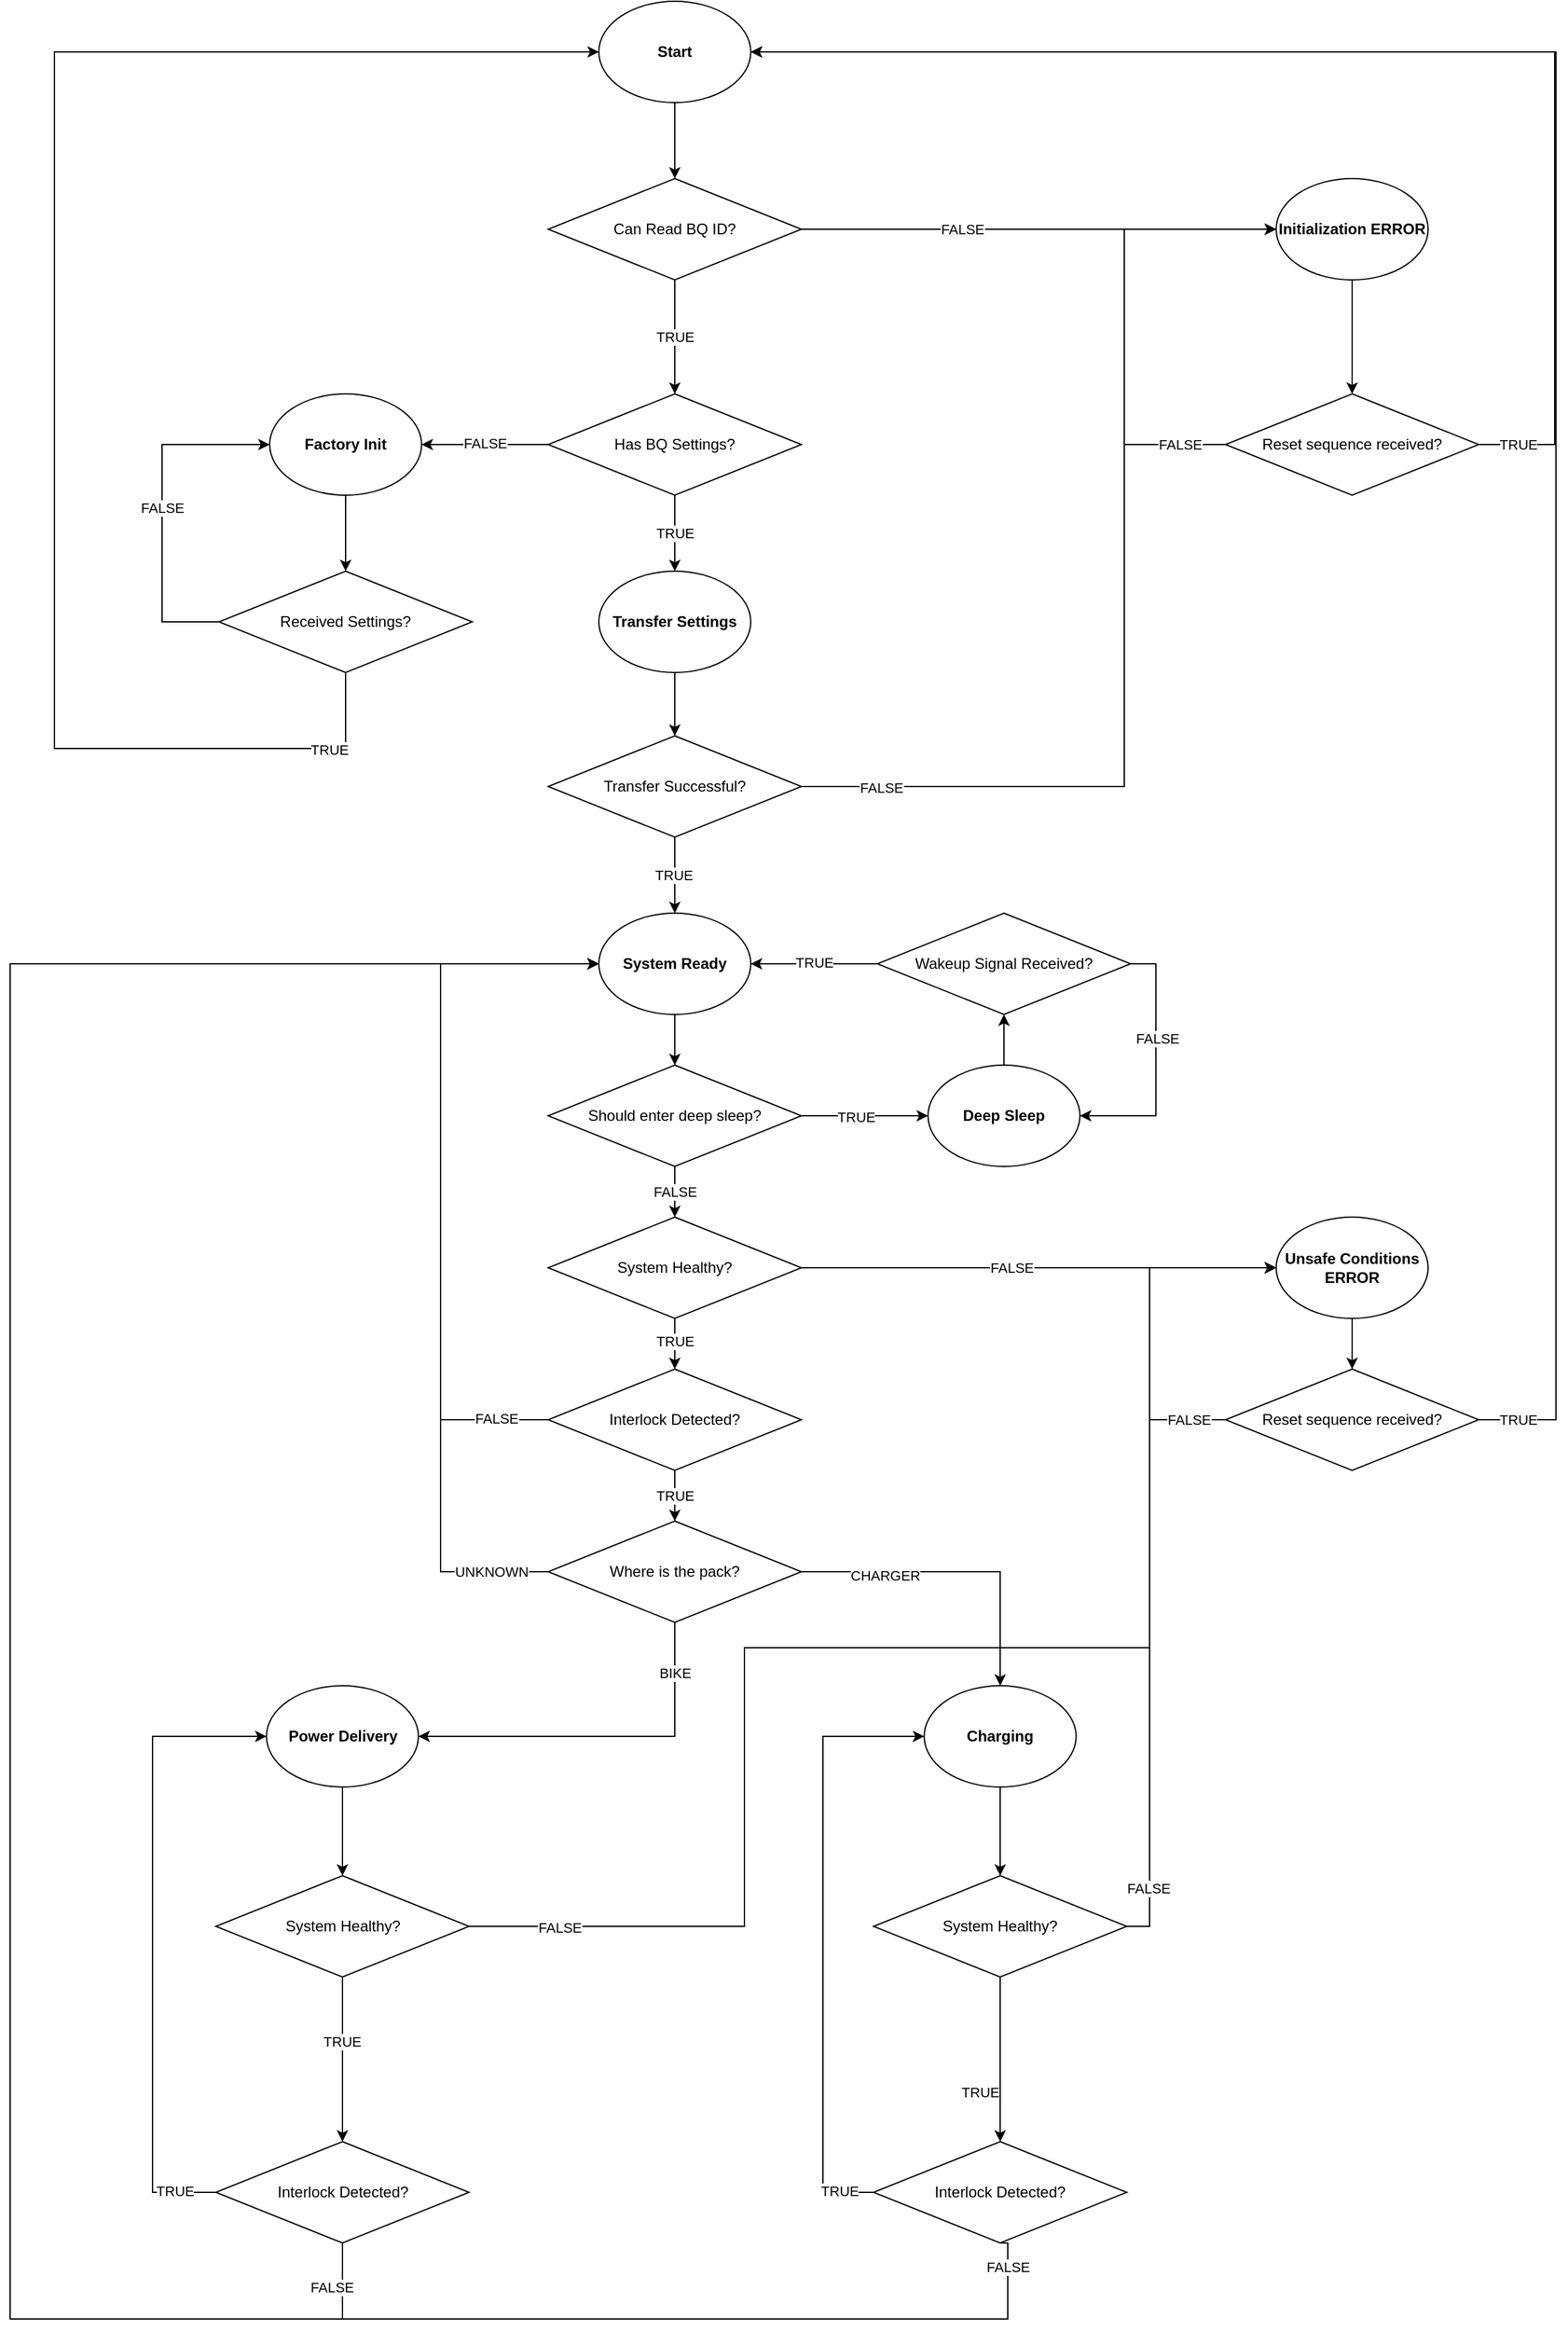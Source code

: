 <mxfile version="20.5.3" type="embed"><diagram id="QGH4WI4-VxnZYRvOwH_x" name="Page-1"><mxGraphModel dx="1475" dy="505" grid="1" gridSize="10" guides="1" tooltips="1" connect="1" arrows="1" fold="1" page="1" pageScale="1" pageWidth="850" pageHeight="1100" math="0" shadow="0"><root><mxCell id="0"/><mxCell id="1" parent="0"/><mxCell id="XXeN8-TDfPjeMoHy85Z7-3" style="edgeStyle=orthogonalEdgeStyle;rounded=0;orthogonalLoop=1;jettySize=auto;html=1;entryX=0.5;entryY=0;entryDx=0;entryDy=0;" parent="1" source="XXeN8-TDfPjeMoHy85Z7-1" target="XXeN8-TDfPjeMoHy85Z7-2" edge="1"><mxGeometry relative="1" as="geometry"/></mxCell><mxCell id="XXeN8-TDfPjeMoHy85Z7-1" value="&lt;b&gt;Start&lt;/b&gt;" style="ellipse;whiteSpace=wrap;html=1;" parent="1" vertex="1"><mxGeometry x="-96" y="50" width="120" height="80" as="geometry"/></mxCell><mxCell id="XXeN8-TDfPjeMoHy85Z7-6" style="edgeStyle=orthogonalEdgeStyle;rounded=0;orthogonalLoop=1;jettySize=auto;html=1;exitX=1;exitY=0.5;exitDx=0;exitDy=0;" parent="1" source="XXeN8-TDfPjeMoHy85Z7-2" target="XXeN8-TDfPjeMoHy85Z7-5" edge="1"><mxGeometry relative="1" as="geometry"/></mxCell><mxCell id="XXeN8-TDfPjeMoHy85Z7-7" value="FALSE" style="edgeLabel;html=1;align=center;verticalAlign=middle;resizable=0;points=[];" parent="XXeN8-TDfPjeMoHy85Z7-6" vertex="1" connectable="0"><mxGeometry x="-0.395" y="2" relative="1" as="geometry"><mxPoint x="13" y="2" as="offset"/></mxGeometry></mxCell><mxCell id="XXeN8-TDfPjeMoHy85Z7-10" value="TRUE" style="edgeStyle=orthogonalEdgeStyle;rounded=0;orthogonalLoop=1;jettySize=auto;html=1;exitX=0.5;exitY=1;exitDx=0;exitDy=0;entryX=0.5;entryY=0;entryDx=0;entryDy=0;" parent="1" source="XXeN8-TDfPjeMoHy85Z7-2" target="XXeN8-TDfPjeMoHy85Z7-8" edge="1"><mxGeometry relative="1" as="geometry"/></mxCell><mxCell id="XXeN8-TDfPjeMoHy85Z7-2" value="Can Read BQ ID?" style="rhombus;whiteSpace=wrap;html=1;" parent="1" vertex="1"><mxGeometry x="-136" y="190" width="200" height="80" as="geometry"/></mxCell><mxCell id="9" style="edgeStyle=orthogonalEdgeStyle;rounded=0;orthogonalLoop=1;jettySize=auto;html=1;entryX=0.5;entryY=0;entryDx=0;entryDy=0;" edge="1" parent="1" source="XXeN8-TDfPjeMoHy85Z7-5" target="8"><mxGeometry relative="1" as="geometry"/></mxCell><mxCell id="XXeN8-TDfPjeMoHy85Z7-5" value="&lt;b&gt;Initialization ERROR&lt;/b&gt;" style="ellipse;whiteSpace=wrap;html=1;" parent="1" vertex="1"><mxGeometry x="439" y="190" width="120" height="80" as="geometry"/></mxCell><mxCell id="XXeN8-TDfPjeMoHy85Z7-13" value="TRUE" style="edgeStyle=orthogonalEdgeStyle;rounded=0;orthogonalLoop=1;jettySize=auto;html=1;entryX=0.5;entryY=0;entryDx=0;entryDy=0;" parent="1" source="XXeN8-TDfPjeMoHy85Z7-8" target="XXeN8-TDfPjeMoHy85Z7-12" edge="1"><mxGeometry relative="1" as="geometry"/></mxCell><mxCell id="XXeN8-TDfPjeMoHy85Z7-21" style="edgeStyle=orthogonalEdgeStyle;rounded=0;orthogonalLoop=1;jettySize=auto;html=1;entryX=1;entryY=0.5;entryDx=0;entryDy=0;" parent="1" source="XXeN8-TDfPjeMoHy85Z7-8" target="XXeN8-TDfPjeMoHy85Z7-20" edge="1"><mxGeometry relative="1" as="geometry"/></mxCell><mxCell id="XXeN8-TDfPjeMoHy85Z7-22" value="FALSE" style="edgeLabel;html=1;align=center;verticalAlign=middle;resizable=0;points=[];" parent="XXeN8-TDfPjeMoHy85Z7-21" vertex="1" connectable="0"><mxGeometry x="-0.004" y="-1" relative="1" as="geometry"><mxPoint as="offset"/></mxGeometry></mxCell><mxCell id="XXeN8-TDfPjeMoHy85Z7-8" value="Has BQ Settings?" style="rhombus;whiteSpace=wrap;html=1;" parent="1" vertex="1"><mxGeometry x="-136" y="360" width="200" height="80" as="geometry"/></mxCell><mxCell id="XXeN8-TDfPjeMoHy85Z7-19" style="edgeStyle=orthogonalEdgeStyle;rounded=0;orthogonalLoop=1;jettySize=auto;html=1;entryX=0.5;entryY=0;entryDx=0;entryDy=0;" parent="1" source="XXeN8-TDfPjeMoHy85Z7-12" target="XXeN8-TDfPjeMoHy85Z7-15" edge="1"><mxGeometry relative="1" as="geometry"/></mxCell><mxCell id="XXeN8-TDfPjeMoHy85Z7-12" value="&lt;b&gt;Transfer Settings&lt;/b&gt;" style="ellipse;whiteSpace=wrap;html=1;" parent="1" vertex="1"><mxGeometry x="-96" y="500" width="120" height="80" as="geometry"/></mxCell><mxCell id="XXeN8-TDfPjeMoHy85Z7-16" style="edgeStyle=orthogonalEdgeStyle;rounded=0;orthogonalLoop=1;jettySize=auto;html=1;entryX=0;entryY=0.5;entryDx=0;entryDy=0;" parent="1" source="XXeN8-TDfPjeMoHy85Z7-15" target="XXeN8-TDfPjeMoHy85Z7-5" edge="1"><mxGeometry relative="1" as="geometry"><Array as="points"><mxPoint x="319" y="670"/><mxPoint x="319" y="230"/></Array></mxGeometry></mxCell><mxCell id="XXeN8-TDfPjeMoHy85Z7-18" value="FALSE" style="edgeLabel;html=1;align=center;verticalAlign=middle;resizable=0;points=[];" parent="XXeN8-TDfPjeMoHy85Z7-16" vertex="1" connectable="0"><mxGeometry x="-0.846" y="-1" relative="1" as="geometry"><mxPoint as="offset"/></mxGeometry></mxCell><mxCell id="XXeN8-TDfPjeMoHy85Z7-33" style="edgeStyle=orthogonalEdgeStyle;rounded=0;orthogonalLoop=1;jettySize=auto;html=1;entryX=0.5;entryY=0;entryDx=0;entryDy=0;" parent="1" source="XXeN8-TDfPjeMoHy85Z7-15" target="XXeN8-TDfPjeMoHy85Z7-32" edge="1"><mxGeometry relative="1" as="geometry"/></mxCell><mxCell id="XXeN8-TDfPjeMoHy85Z7-34" value="TRUE" style="edgeLabel;html=1;align=center;verticalAlign=middle;resizable=0;points=[];" parent="XXeN8-TDfPjeMoHy85Z7-33" vertex="1" connectable="0"><mxGeometry x="-0.02" y="-1" relative="1" as="geometry"><mxPoint as="offset"/></mxGeometry></mxCell><mxCell id="XXeN8-TDfPjeMoHy85Z7-15" value="Transfer Successful?" style="rhombus;whiteSpace=wrap;html=1;" parent="1" vertex="1"><mxGeometry x="-136" y="630" width="200" height="80" as="geometry"/></mxCell><mxCell id="XXeN8-TDfPjeMoHy85Z7-24" style="edgeStyle=orthogonalEdgeStyle;rounded=0;orthogonalLoop=1;jettySize=auto;html=1;exitX=0.5;exitY=1;exitDx=0;exitDy=0;entryX=0.5;entryY=0;entryDx=0;entryDy=0;" parent="1" source="XXeN8-TDfPjeMoHy85Z7-20" target="XXeN8-TDfPjeMoHy85Z7-23" edge="1"><mxGeometry relative="1" as="geometry"/></mxCell><mxCell id="XXeN8-TDfPjeMoHy85Z7-20" value="&lt;b&gt;Factory Init&lt;/b&gt;" style="ellipse;whiteSpace=wrap;html=1;" parent="1" vertex="1"><mxGeometry x="-356" y="360" width="120" height="80" as="geometry"/></mxCell><mxCell id="XXeN8-TDfPjeMoHy85Z7-29" style="edgeStyle=orthogonalEdgeStyle;rounded=0;orthogonalLoop=1;jettySize=auto;html=1;entryX=0;entryY=0.5;entryDx=0;entryDy=0;exitX=0.5;exitY=1;exitDx=0;exitDy=0;" parent="1" source="XXeN8-TDfPjeMoHy85Z7-23" target="XXeN8-TDfPjeMoHy85Z7-1" edge="1"><mxGeometry relative="1" as="geometry"><Array as="points"><mxPoint x="-296" y="640"/><mxPoint x="-526" y="640"/><mxPoint x="-526" y="90"/></Array></mxGeometry></mxCell><mxCell id="XXeN8-TDfPjeMoHy85Z7-30" value="TRUE" style="edgeLabel;html=1;align=center;verticalAlign=middle;resizable=0;points=[];" parent="XXeN8-TDfPjeMoHy85Z7-29" vertex="1" connectable="0"><mxGeometry x="-0.885" y="1" relative="1" as="geometry"><mxPoint as="offset"/></mxGeometry></mxCell><mxCell id="XXeN8-TDfPjeMoHy85Z7-31" value="FALSE" style="edgeStyle=orthogonalEdgeStyle;rounded=0;orthogonalLoop=1;jettySize=auto;html=1;entryX=0;entryY=0.5;entryDx=0;entryDy=0;exitX=0;exitY=0.5;exitDx=0;exitDy=0;" parent="1" source="XXeN8-TDfPjeMoHy85Z7-23" target="XXeN8-TDfPjeMoHy85Z7-20" edge="1"><mxGeometry relative="1" as="geometry"><Array as="points"><mxPoint x="-441" y="540"/><mxPoint x="-441" y="400"/></Array><mxPoint x="-421" y="420" as="targetPoint"/></mxGeometry></mxCell><mxCell id="XXeN8-TDfPjeMoHy85Z7-23" value="Received Settings?" style="rhombus;whiteSpace=wrap;html=1;" parent="1" vertex="1"><mxGeometry x="-396" y="500" width="200" height="80" as="geometry"/></mxCell><mxCell id="XXeN8-TDfPjeMoHy85Z7-47" style="edgeStyle=orthogonalEdgeStyle;rounded=0;orthogonalLoop=1;jettySize=auto;html=1;entryX=0.5;entryY=0;entryDx=0;entryDy=0;" parent="1" source="XXeN8-TDfPjeMoHy85Z7-32" target="XXeN8-TDfPjeMoHy85Z7-46" edge="1"><mxGeometry relative="1" as="geometry"/></mxCell><mxCell id="XXeN8-TDfPjeMoHy85Z7-32" value="&lt;b&gt;System Ready&lt;/b&gt;" style="ellipse;whiteSpace=wrap;html=1;" parent="1" vertex="1"><mxGeometry x="-96" y="770" width="120" height="80" as="geometry"/></mxCell><mxCell id="XXeN8-TDfPjeMoHy85Z7-39" style="edgeStyle=orthogonalEdgeStyle;rounded=0;orthogonalLoop=1;jettySize=auto;html=1;entryX=0;entryY=0.5;entryDx=0;entryDy=0;" parent="1" source="XXeN8-TDfPjeMoHy85Z7-35" target="XXeN8-TDfPjeMoHy85Z7-38" edge="1"><mxGeometry relative="1" as="geometry"/></mxCell><mxCell id="XXeN8-TDfPjeMoHy85Z7-40" value="FALSE" style="edgeLabel;html=1;align=center;verticalAlign=middle;resizable=0;points=[];" parent="XXeN8-TDfPjeMoHy85Z7-39" vertex="1" connectable="0"><mxGeometry x="-0.117" relative="1" as="geometry"><mxPoint as="offset"/></mxGeometry></mxCell><mxCell id="XXeN8-TDfPjeMoHy85Z7-42" style="edgeStyle=orthogonalEdgeStyle;rounded=0;orthogonalLoop=1;jettySize=auto;html=1;entryX=0.5;entryY=0;entryDx=0;entryDy=0;" parent="1" source="XXeN8-TDfPjeMoHy85Z7-35" target="XXeN8-TDfPjeMoHy85Z7-41" edge="1"><mxGeometry relative="1" as="geometry"/></mxCell><mxCell id="XXeN8-TDfPjeMoHy85Z7-43" value="TRUE" style="edgeLabel;html=1;align=center;verticalAlign=middle;resizable=0;points=[];" parent="XXeN8-TDfPjeMoHy85Z7-42" vertex="1" connectable="0"><mxGeometry x="-0.095" relative="1" as="geometry"><mxPoint as="offset"/></mxGeometry></mxCell><mxCell id="XXeN8-TDfPjeMoHy85Z7-35" value="System Healthy?" style="rhombus;whiteSpace=wrap;html=1;" parent="1" vertex="1"><mxGeometry x="-136" y="1010" width="200" height="80" as="geometry"/></mxCell><mxCell id="15" style="edgeStyle=orthogonalEdgeStyle;rounded=0;orthogonalLoop=1;jettySize=auto;html=1;entryX=0.5;entryY=0;entryDx=0;entryDy=0;" edge="1" parent="1" source="XXeN8-TDfPjeMoHy85Z7-38" target="14"><mxGeometry relative="1" as="geometry"/></mxCell><mxCell id="XXeN8-TDfPjeMoHy85Z7-38" value="&lt;b&gt;Unsafe Conditions ERROR&lt;/b&gt;" style="ellipse;whiteSpace=wrap;html=1;" parent="1" vertex="1"><mxGeometry x="439" y="1010" width="120" height="80" as="geometry"/></mxCell><mxCell id="XXeN8-TDfPjeMoHy85Z7-44" style="edgeStyle=orthogonalEdgeStyle;rounded=0;orthogonalLoop=1;jettySize=auto;html=1;entryX=0;entryY=0.5;entryDx=0;entryDy=0;" parent="1" source="XXeN8-TDfPjeMoHy85Z7-41" target="XXeN8-TDfPjeMoHy85Z7-32" edge="1"><mxGeometry relative="1" as="geometry"><Array as="points"><mxPoint x="-221" y="1170"/><mxPoint x="-221" y="810"/></Array></mxGeometry></mxCell><mxCell id="XXeN8-TDfPjeMoHy85Z7-45" value="FALSE" style="edgeLabel;html=1;align=center;verticalAlign=middle;resizable=0;points=[];" parent="XXeN8-TDfPjeMoHy85Z7-44" vertex="1" connectable="0"><mxGeometry x="-0.851" y="-1" relative="1" as="geometry"><mxPoint x="1" as="offset"/></mxGeometry></mxCell><mxCell id="XXeN8-TDfPjeMoHy85Z7-60" style="edgeStyle=orthogonalEdgeStyle;rounded=0;orthogonalLoop=1;jettySize=auto;html=1;entryX=0.5;entryY=0;entryDx=0;entryDy=0;" parent="1" source="XXeN8-TDfPjeMoHy85Z7-41" target="XXeN8-TDfPjeMoHy85Z7-59" edge="1"><mxGeometry relative="1" as="geometry"/></mxCell><mxCell id="XXeN8-TDfPjeMoHy85Z7-61" value="TRUE" style="edgeLabel;html=1;align=center;verticalAlign=middle;resizable=0;points=[];" parent="XXeN8-TDfPjeMoHy85Z7-60" vertex="1" connectable="0"><mxGeometry x="-0.028" relative="1" as="geometry"><mxPoint as="offset"/></mxGeometry></mxCell><mxCell id="XXeN8-TDfPjeMoHy85Z7-41" value="Interlock Detected?" style="rhombus;whiteSpace=wrap;html=1;" parent="1" vertex="1"><mxGeometry x="-136" y="1130" width="200" height="80" as="geometry"/></mxCell><mxCell id="XXeN8-TDfPjeMoHy85Z7-48" style="edgeStyle=orthogonalEdgeStyle;rounded=0;orthogonalLoop=1;jettySize=auto;html=1;entryX=0.5;entryY=0;entryDx=0;entryDy=0;" parent="1" source="XXeN8-TDfPjeMoHy85Z7-46" target="XXeN8-TDfPjeMoHy85Z7-35" edge="1"><mxGeometry relative="1" as="geometry"/></mxCell><mxCell id="XXeN8-TDfPjeMoHy85Z7-49" value="FALSE" style="edgeLabel;html=1;align=center;verticalAlign=middle;resizable=0;points=[];" parent="XXeN8-TDfPjeMoHy85Z7-48" vertex="1" connectable="0"><mxGeometry x="0.288" y="1" relative="1" as="geometry"><mxPoint x="-1" y="-6" as="offset"/></mxGeometry></mxCell><mxCell id="XXeN8-TDfPjeMoHy85Z7-51" style="edgeStyle=orthogonalEdgeStyle;rounded=0;orthogonalLoop=1;jettySize=auto;html=1;entryX=0;entryY=0.5;entryDx=0;entryDy=0;" parent="1" source="XXeN8-TDfPjeMoHy85Z7-46" target="XXeN8-TDfPjeMoHy85Z7-50" edge="1"><mxGeometry relative="1" as="geometry"/></mxCell><mxCell id="XXeN8-TDfPjeMoHy85Z7-52" value="TRUE" style="edgeLabel;html=1;align=center;verticalAlign=middle;resizable=0;points=[];" parent="XXeN8-TDfPjeMoHy85Z7-51" vertex="1" connectable="0"><mxGeometry x="-0.152" y="-1" relative="1" as="geometry"><mxPoint as="offset"/></mxGeometry></mxCell><mxCell id="XXeN8-TDfPjeMoHy85Z7-46" value="Should enter deep sleep?" style="rhombus;whiteSpace=wrap;html=1;" parent="1" vertex="1"><mxGeometry x="-136" y="890" width="200" height="80" as="geometry"/></mxCell><mxCell id="XXeN8-TDfPjeMoHy85Z7-54" style="edgeStyle=orthogonalEdgeStyle;rounded=0;orthogonalLoop=1;jettySize=auto;html=1;entryX=0.5;entryY=1;entryDx=0;entryDy=0;" parent="1" source="XXeN8-TDfPjeMoHy85Z7-50" target="XXeN8-TDfPjeMoHy85Z7-53" edge="1"><mxGeometry relative="1" as="geometry"/></mxCell><mxCell id="XXeN8-TDfPjeMoHy85Z7-50" value="&lt;b&gt;Deep Sleep&lt;/b&gt;" style="ellipse;whiteSpace=wrap;html=1;" parent="1" vertex="1"><mxGeometry x="164" y="890" width="120" height="80" as="geometry"/></mxCell><mxCell id="XXeN8-TDfPjeMoHy85Z7-55" style="edgeStyle=orthogonalEdgeStyle;rounded=0;orthogonalLoop=1;jettySize=auto;html=1;entryX=1;entryY=0.5;entryDx=0;entryDy=0;" parent="1" source="XXeN8-TDfPjeMoHy85Z7-53" target="XXeN8-TDfPjeMoHy85Z7-32" edge="1"><mxGeometry relative="1" as="geometry"/></mxCell><mxCell id="XXeN8-TDfPjeMoHy85Z7-58" value="TRUE" style="edgeLabel;html=1;align=center;verticalAlign=middle;resizable=0;points=[];" parent="XXeN8-TDfPjeMoHy85Z7-55" vertex="1" connectable="0"><mxGeometry x="0.013" y="-1" relative="1" as="geometry"><mxPoint as="offset"/></mxGeometry></mxCell><mxCell id="XXeN8-TDfPjeMoHy85Z7-56" style="edgeStyle=orthogonalEdgeStyle;rounded=0;orthogonalLoop=1;jettySize=auto;html=1;entryX=1;entryY=0.5;entryDx=0;entryDy=0;" parent="1" source="XXeN8-TDfPjeMoHy85Z7-53" target="XXeN8-TDfPjeMoHy85Z7-50" edge="1"><mxGeometry relative="1" as="geometry"><Array as="points"><mxPoint x="344" y="810"/><mxPoint x="344" y="930"/></Array></mxGeometry></mxCell><mxCell id="XXeN8-TDfPjeMoHy85Z7-57" value="FALSE" style="edgeLabel;html=1;align=center;verticalAlign=middle;resizable=0;points=[];" parent="XXeN8-TDfPjeMoHy85Z7-56" vertex="1" connectable="0"><mxGeometry x="-0.211" y="1" relative="1" as="geometry"><mxPoint as="offset"/></mxGeometry></mxCell><mxCell id="XXeN8-TDfPjeMoHy85Z7-53" value="Wakeup Signal Received?" style="rhombus;whiteSpace=wrap;html=1;" parent="1" vertex="1"><mxGeometry x="124" y="770" width="200" height="80" as="geometry"/></mxCell><mxCell id="XXeN8-TDfPjeMoHy85Z7-63" style="edgeStyle=orthogonalEdgeStyle;rounded=0;orthogonalLoop=1;jettySize=auto;html=1;entryX=1;entryY=0.5;entryDx=0;entryDy=0;exitX=0.5;exitY=1;exitDx=0;exitDy=0;" parent="1" source="XXeN8-TDfPjeMoHy85Z7-59" target="XXeN8-TDfPjeMoHy85Z7-62" edge="1"><mxGeometry relative="1" as="geometry"><Array as="points"><mxPoint x="-36" y="1420"/></Array></mxGeometry></mxCell><mxCell id="XXeN8-TDfPjeMoHy85Z7-64" value="BIKE" style="edgeLabel;html=1;align=center;verticalAlign=middle;resizable=0;points=[];" parent="XXeN8-TDfPjeMoHy85Z7-63" vertex="1" connectable="0"><mxGeometry x="-0.075" relative="1" as="geometry"><mxPoint x="45" y="-50" as="offset"/></mxGeometry></mxCell><mxCell id="XXeN8-TDfPjeMoHy85Z7-83" style="edgeStyle=orthogonalEdgeStyle;rounded=0;orthogonalLoop=1;jettySize=auto;html=1;entryX=0.5;entryY=0;entryDx=0;entryDy=0;" parent="1" source="XXeN8-TDfPjeMoHy85Z7-59" target="XXeN8-TDfPjeMoHy85Z7-82" edge="1"><mxGeometry relative="1" as="geometry"><Array as="points"><mxPoint x="221" y="1290"/></Array></mxGeometry></mxCell><mxCell id="2" value="CHARGER" style="edgeLabel;html=1;align=center;verticalAlign=middle;resizable=0;points=[];" vertex="1" connectable="0" parent="XXeN8-TDfPjeMoHy85Z7-83"><mxGeometry x="-0.464" y="-3" relative="1" as="geometry"><mxPoint as="offset"/></mxGeometry></mxCell><mxCell id="4" style="edgeStyle=orthogonalEdgeStyle;rounded=0;orthogonalLoop=1;jettySize=auto;html=1;entryX=0;entryY=0.5;entryDx=0;entryDy=0;" edge="1" parent="1" source="XXeN8-TDfPjeMoHy85Z7-59" target="XXeN8-TDfPjeMoHy85Z7-32"><mxGeometry relative="1" as="geometry"><Array as="points"><mxPoint x="-221" y="1290"/><mxPoint x="-221" y="810"/></Array></mxGeometry></mxCell><mxCell id="7" value="UNKNOWN" style="edgeLabel;html=1;align=center;verticalAlign=middle;resizable=0;points=[];" vertex="1" connectable="0" parent="4"><mxGeometry x="-0.899" y="-1" relative="1" as="geometry"><mxPoint x="-10" y="1" as="offset"/></mxGeometry></mxCell><mxCell id="XXeN8-TDfPjeMoHy85Z7-59" value="Where is the pack?" style="rhombus;whiteSpace=wrap;html=1;" parent="1" vertex="1"><mxGeometry x="-136" y="1250" width="200" height="80" as="geometry"/></mxCell><mxCell id="XXeN8-TDfPjeMoHy85Z7-67" style="edgeStyle=orthogonalEdgeStyle;rounded=0;orthogonalLoop=1;jettySize=auto;html=1;entryX=0.5;entryY=0;entryDx=0;entryDy=0;" parent="1" source="XXeN8-TDfPjeMoHy85Z7-62" target="XXeN8-TDfPjeMoHy85Z7-66" edge="1"><mxGeometry relative="1" as="geometry"/></mxCell><mxCell id="XXeN8-TDfPjeMoHy85Z7-62" value="&lt;b&gt;Power Delivery&lt;/b&gt;" style="ellipse;whiteSpace=wrap;html=1;" parent="1" vertex="1"><mxGeometry x="-358.5" y="1380" width="120" height="80" as="geometry"/></mxCell><mxCell id="XXeN8-TDfPjeMoHy85Z7-68" style="edgeStyle=orthogonalEdgeStyle;rounded=0;orthogonalLoop=1;jettySize=auto;html=1;entryX=0;entryY=0.5;entryDx=0;entryDy=0;" parent="1" source="XXeN8-TDfPjeMoHy85Z7-66" target="XXeN8-TDfPjeMoHy85Z7-38" edge="1"><mxGeometry relative="1" as="geometry"><mxPoint x="409" y="1050" as="targetPoint"/><Array as="points"><mxPoint x="19" y="1570"/><mxPoint x="19" y="1350"/><mxPoint x="339" y="1350"/><mxPoint x="339" y="1050"/></Array></mxGeometry></mxCell><mxCell id="XXeN8-TDfPjeMoHy85Z7-69" value="FALSE" style="edgeLabel;html=1;align=center;verticalAlign=middle;resizable=0;points=[];" parent="XXeN8-TDfPjeMoHy85Z7-68" vertex="1" connectable="0"><mxGeometry x="-0.877" y="-1" relative="1" as="geometry"><mxPoint as="offset"/></mxGeometry></mxCell><mxCell id="XXeN8-TDfPjeMoHy85Z7-73" style="edgeStyle=orthogonalEdgeStyle;rounded=0;orthogonalLoop=1;jettySize=auto;html=1;entryX=0.5;entryY=0;entryDx=0;entryDy=0;" parent="1" source="XXeN8-TDfPjeMoHy85Z7-66" target="XXeN8-TDfPjeMoHy85Z7-70" edge="1"><mxGeometry relative="1" as="geometry"/></mxCell><mxCell id="XXeN8-TDfPjeMoHy85Z7-74" value="TRUE" style="edgeLabel;html=1;align=center;verticalAlign=middle;resizable=0;points=[];" parent="XXeN8-TDfPjeMoHy85Z7-73" vertex="1" connectable="0"><mxGeometry x="-0.226" y="-1" relative="1" as="geometry"><mxPoint as="offset"/></mxGeometry></mxCell><mxCell id="XXeN8-TDfPjeMoHy85Z7-66" value="System Healthy?" style="rhombus;whiteSpace=wrap;html=1;" parent="1" vertex="1"><mxGeometry x="-398.5" y="1530" width="200" height="80" as="geometry"/></mxCell><mxCell id="XXeN8-TDfPjeMoHy85Z7-75" style="edgeStyle=orthogonalEdgeStyle;rounded=0;orthogonalLoop=1;jettySize=auto;html=1;entryX=0;entryY=0.5;entryDx=0;entryDy=0;exitX=0.5;exitY=1;exitDx=0;exitDy=0;" parent="1" source="XXeN8-TDfPjeMoHy85Z7-70" target="XXeN8-TDfPjeMoHy85Z7-32" edge="1"><mxGeometry relative="1" as="geometry"><Array as="points"><mxPoint x="-298" y="1880"/><mxPoint x="-561" y="1880"/><mxPoint x="-561" y="810"/></Array></mxGeometry></mxCell><mxCell id="XXeN8-TDfPjeMoHy85Z7-76" value="FALSE" style="edgeLabel;html=1;align=center;verticalAlign=middle;resizable=0;points=[];" parent="XXeN8-TDfPjeMoHy85Z7-75" vertex="1" connectable="0"><mxGeometry x="-0.963" relative="1" as="geometry"><mxPoint x="-9" as="offset"/></mxGeometry></mxCell><mxCell id="P-u0DcNputZFXxXExEn1-1" style="edgeStyle=orthogonalEdgeStyle;rounded=0;orthogonalLoop=1;jettySize=auto;html=1;exitX=0;exitY=0.5;exitDx=0;exitDy=0;entryX=0;entryY=0.5;entryDx=0;entryDy=0;" parent="1" source="XXeN8-TDfPjeMoHy85Z7-70" target="XXeN8-TDfPjeMoHy85Z7-62" edge="1"><mxGeometry relative="1" as="geometry"><Array as="points"><mxPoint x="-448.5" y="1780"/><mxPoint x="-448.5" y="1420"/></Array><mxPoint x="-448.5" y="1370" as="targetPoint"/></mxGeometry></mxCell><mxCell id="P-u0DcNputZFXxXExEn1-2" value="TRUE" style="edgeLabel;html=1;align=center;verticalAlign=middle;resizable=0;points=[];" parent="P-u0DcNputZFXxXExEn1-1" vertex="1" connectable="0"><mxGeometry x="-0.871" y="-1" relative="1" as="geometry"><mxPoint as="offset"/></mxGeometry></mxCell><mxCell id="XXeN8-TDfPjeMoHy85Z7-70" value="Interlock Detected?" style="rhombus;whiteSpace=wrap;html=1;" parent="1" vertex="1"><mxGeometry x="-398.5" y="1740" width="200" height="80" as="geometry"/></mxCell><mxCell id="XXeN8-TDfPjeMoHy85Z7-88" style="edgeStyle=orthogonalEdgeStyle;rounded=0;orthogonalLoop=1;jettySize=auto;html=1;entryX=0.5;entryY=0;entryDx=0;entryDy=0;" parent="1" source="XXeN8-TDfPjeMoHy85Z7-82" target="XXeN8-TDfPjeMoHy85Z7-85" edge="1"><mxGeometry relative="1" as="geometry"/></mxCell><mxCell id="XXeN8-TDfPjeMoHy85Z7-82" value="&lt;b&gt;Charging&lt;/b&gt;" style="ellipse;whiteSpace=wrap;html=1;" parent="1" vertex="1"><mxGeometry x="161" y="1380" width="120" height="80" as="geometry"/></mxCell><mxCell id="XXeN8-TDfPjeMoHy85Z7-90" style="edgeStyle=orthogonalEdgeStyle;rounded=0;orthogonalLoop=1;jettySize=auto;html=1;entryX=0.5;entryY=0;entryDx=0;entryDy=0;" parent="1" source="XXeN8-TDfPjeMoHy85Z7-85" target="XXeN8-TDfPjeMoHy85Z7-89" edge="1"><mxGeometry relative="1" as="geometry"/></mxCell><mxCell id="XXeN8-TDfPjeMoHy85Z7-91" value="TRUE" style="edgeLabel;html=1;align=center;verticalAlign=middle;resizable=0;points=[];" parent="XXeN8-TDfPjeMoHy85Z7-90" vertex="1" connectable="0"><mxGeometry x="0.4" relative="1" as="geometry"><mxPoint x="-16" as="offset"/></mxGeometry></mxCell><mxCell id="XXeN8-TDfPjeMoHy85Z7-92" style="edgeStyle=orthogonalEdgeStyle;rounded=0;orthogonalLoop=1;jettySize=auto;html=1;entryX=0;entryY=0.5;entryDx=0;entryDy=0;exitX=1;exitY=0.5;exitDx=0;exitDy=0;" parent="1" source="XXeN8-TDfPjeMoHy85Z7-85" target="XXeN8-TDfPjeMoHy85Z7-38" edge="1"><mxGeometry relative="1" as="geometry"><Array as="points"><mxPoint x="339" y="1570"/><mxPoint x="339" y="1050"/></Array></mxGeometry></mxCell><mxCell id="XXeN8-TDfPjeMoHy85Z7-93" value="FALSE" style="edgeLabel;html=1;align=center;verticalAlign=middle;resizable=0;points=[];" parent="XXeN8-TDfPjeMoHy85Z7-92" vertex="1" connectable="0"><mxGeometry x="-0.923" y="1" relative="1" as="geometry"><mxPoint y="-24" as="offset"/></mxGeometry></mxCell><mxCell id="XXeN8-TDfPjeMoHy85Z7-85" value="System Healthy?" style="rhombus;whiteSpace=wrap;html=1;" parent="1" vertex="1"><mxGeometry x="121" y="1530" width="200" height="80" as="geometry"/></mxCell><mxCell id="XXeN8-TDfPjeMoHy85Z7-94" style="edgeStyle=orthogonalEdgeStyle;rounded=0;orthogonalLoop=1;jettySize=auto;html=1;entryX=0;entryY=0.5;entryDx=0;entryDy=0;exitX=0.5;exitY=1;exitDx=0;exitDy=0;" parent="1" source="XXeN8-TDfPjeMoHy85Z7-89" target="XXeN8-TDfPjeMoHy85Z7-32" edge="1"><mxGeometry relative="1" as="geometry"><Array as="points"><mxPoint x="227" y="1820"/><mxPoint x="227" y="1880"/><mxPoint x="-561" y="1880"/><mxPoint x="-561" y="810"/></Array></mxGeometry></mxCell><mxCell id="XXeN8-TDfPjeMoHy85Z7-95" value="FALSE" style="edgeLabel;html=1;align=center;verticalAlign=middle;resizable=0;points=[];" parent="XXeN8-TDfPjeMoHy85Z7-94" vertex="1" connectable="0"><mxGeometry x="-0.981" relative="1" as="geometry"><mxPoint y="2" as="offset"/></mxGeometry></mxCell><mxCell id="XXeN8-TDfPjeMoHy85Z7-96" style="edgeStyle=orthogonalEdgeStyle;rounded=0;orthogonalLoop=1;jettySize=auto;html=1;entryX=0;entryY=0.5;entryDx=0;entryDy=0;" parent="1" source="XXeN8-TDfPjeMoHy85Z7-89" target="XXeN8-TDfPjeMoHy85Z7-82" edge="1"><mxGeometry relative="1" as="geometry"><Array as="points"><mxPoint x="81" y="1780"/><mxPoint x="81" y="1420"/></Array><mxPoint x="991" y="1420" as="targetPoint"/></mxGeometry></mxCell><mxCell id="XXeN8-TDfPjeMoHy85Z7-97" value="TRUE" style="edgeLabel;html=1;align=center;verticalAlign=middle;resizable=0;points=[];" parent="XXeN8-TDfPjeMoHy85Z7-96" vertex="1" connectable="0"><mxGeometry x="-0.885" y="-1" relative="1" as="geometry"><mxPoint as="offset"/></mxGeometry></mxCell><mxCell id="XXeN8-TDfPjeMoHy85Z7-89" value="Interlock Detected?" style="rhombus;whiteSpace=wrap;html=1;" parent="1" vertex="1"><mxGeometry x="121" y="1740" width="200" height="80" as="geometry"/></mxCell><mxCell id="10" style="edgeStyle=orthogonalEdgeStyle;rounded=0;orthogonalLoop=1;jettySize=auto;html=1;entryX=0;entryY=0.5;entryDx=0;entryDy=0;exitX=0;exitY=0.5;exitDx=0;exitDy=0;" edge="1" parent="1" source="8" target="XXeN8-TDfPjeMoHy85Z7-5"><mxGeometry relative="1" as="geometry"><Array as="points"><mxPoint x="319" y="400"/><mxPoint x="319" y="230"/></Array></mxGeometry></mxCell><mxCell id="11" value="FALSE" style="edgeLabel;html=1;align=center;verticalAlign=middle;resizable=0;points=[];" vertex="1" connectable="0" parent="10"><mxGeometry x="-0.69" y="-1" relative="1" as="geometry"><mxPoint x="21" y="1" as="offset"/></mxGeometry></mxCell><mxCell id="12" style="edgeStyle=orthogonalEdgeStyle;rounded=0;orthogonalLoop=1;jettySize=auto;html=1;entryX=1;entryY=0.5;entryDx=0;entryDy=0;" edge="1" parent="1" source="8" target="XXeN8-TDfPjeMoHy85Z7-1"><mxGeometry relative="1" as="geometry"><Array as="points"><mxPoint x="659" y="400"/><mxPoint x="659" y="90"/></Array></mxGeometry></mxCell><mxCell id="13" value="TRUE" style="edgeLabel;html=1;align=center;verticalAlign=middle;resizable=0;points=[];" vertex="1" connectable="0" parent="12"><mxGeometry x="-0.915" y="3" relative="1" as="geometry"><mxPoint x="-12" y="3" as="offset"/></mxGeometry></mxCell><mxCell id="8" value="Reset sequence received?" style="rhombus;whiteSpace=wrap;html=1;" vertex="1" parent="1"><mxGeometry x="399" y="360" width="200" height="80" as="geometry"/></mxCell><mxCell id="16" style="edgeStyle=orthogonalEdgeStyle;rounded=0;orthogonalLoop=1;jettySize=auto;html=1;entryX=0;entryY=0.5;entryDx=0;entryDy=0;exitX=0;exitY=0.5;exitDx=0;exitDy=0;" edge="1" parent="1" source="14" target="XXeN8-TDfPjeMoHy85Z7-38"><mxGeometry relative="1" as="geometry"><Array as="points"><mxPoint x="339" y="1170"/><mxPoint x="339" y="1050"/></Array></mxGeometry></mxCell><mxCell id="17" value="FALSE" style="edgeLabel;html=1;align=center;verticalAlign=middle;resizable=0;points=[];" vertex="1" connectable="0" parent="16"><mxGeometry x="-0.931" y="-1" relative="1" as="geometry"><mxPoint x="-20" y="1" as="offset"/></mxGeometry></mxCell><mxCell id="20" style="edgeStyle=orthogonalEdgeStyle;rounded=0;orthogonalLoop=1;jettySize=auto;html=1;entryX=1;entryY=0.5;entryDx=0;entryDy=0;" edge="1" parent="1" source="14" target="XXeN8-TDfPjeMoHy85Z7-1"><mxGeometry relative="1" as="geometry"><Array as="points"><mxPoint x="660" y="1170"/><mxPoint x="660" y="90"/></Array></mxGeometry></mxCell><mxCell id="21" value="TRUE" style="edgeLabel;html=1;align=center;verticalAlign=middle;resizable=0;points=[];" vertex="1" connectable="0" parent="20"><mxGeometry x="-0.984" y="3" relative="1" as="geometry"><mxPoint x="17" y="3" as="offset"/></mxGeometry></mxCell><mxCell id="14" value="Reset sequence received?" style="rhombus;whiteSpace=wrap;html=1;" vertex="1" parent="1"><mxGeometry x="399" y="1130" width="200" height="80" as="geometry"/></mxCell></root></mxGraphModel></diagram></mxfile>
